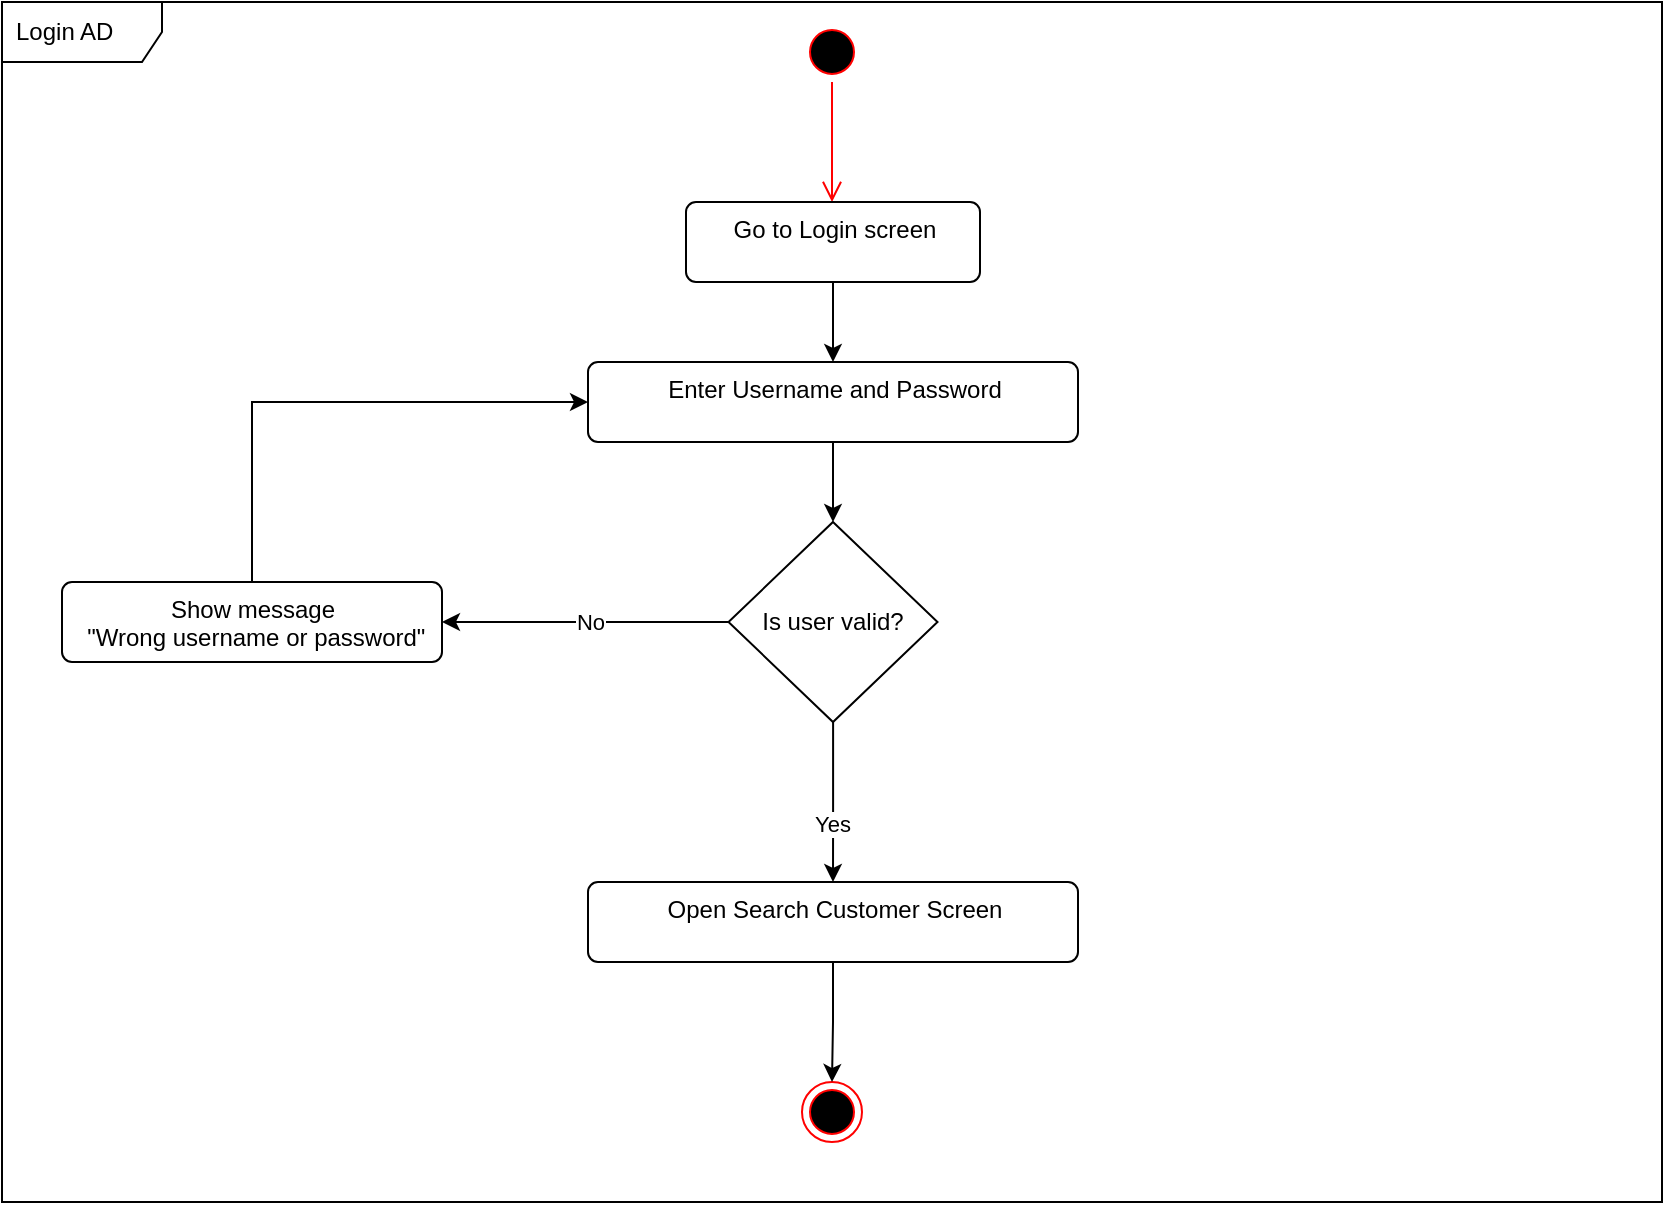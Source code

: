 <mxfile version="20.6.0" type="github">
  <diagram id="SmYG5MukR3YPICphpjvJ" name="Page-1">
    <mxGraphModel dx="1422" dy="762" grid="1" gridSize="10" guides="1" tooltips="1" connect="1" arrows="1" fold="1" page="1" pageScale="1" pageWidth="850" pageHeight="1100" math="0" shadow="0">
      <root>
        <mxCell id="0" />
        <mxCell id="1" parent="0" />
        <mxCell id="gSvsZ768YEgIuTtPmXqb-6" value="Login AD" style="shape=umlFrame;whiteSpace=wrap;html=1;width=80;height=30;boundedLbl=1;verticalAlign=middle;align=left;spacingLeft=5;" vertex="1" parent="1">
          <mxGeometry x="10" y="10" width="830" height="600" as="geometry" />
        </mxCell>
        <mxCell id="gSvsZ768YEgIuTtPmXqb-1" value="" style="ellipse;html=1;shape=startState;fillColor=#000000;strokeColor=#ff0000;" vertex="1" parent="1">
          <mxGeometry x="410" y="20" width="30" height="30" as="geometry" />
        </mxCell>
        <mxCell id="gSvsZ768YEgIuTtPmXqb-2" value="" style="edgeStyle=orthogonalEdgeStyle;html=1;verticalAlign=bottom;endArrow=open;endSize=8;strokeColor=#ff0000;rounded=0;" edge="1" source="gSvsZ768YEgIuTtPmXqb-1" parent="1">
          <mxGeometry relative="1" as="geometry">
            <mxPoint x="425" y="110" as="targetPoint" />
          </mxGeometry>
        </mxCell>
        <mxCell id="gSvsZ768YEgIuTtPmXqb-4" value="" style="ellipse;html=1;shape=endState;fillColor=#000000;strokeColor=#ff0000;" vertex="1" parent="1">
          <mxGeometry x="410" y="550" width="30" height="30" as="geometry" />
        </mxCell>
        <mxCell id="gSvsZ768YEgIuTtPmXqb-11" style="edgeStyle=orthogonalEdgeStyle;rounded=0;orthogonalLoop=1;jettySize=auto;html=1;entryX=0.5;entryY=0;entryDx=0;entryDy=0;" edge="1" parent="1" source="gSvsZ768YEgIuTtPmXqb-5" target="gSvsZ768YEgIuTtPmXqb-10">
          <mxGeometry relative="1" as="geometry" />
        </mxCell>
        <mxCell id="gSvsZ768YEgIuTtPmXqb-5" value="Enter Username and Password" style="html=1;align=center;verticalAlign=top;rounded=1;absoluteArcSize=1;arcSize=10;dashed=0;" vertex="1" parent="1">
          <mxGeometry x="303" y="190" width="245" height="40" as="geometry" />
        </mxCell>
        <mxCell id="gSvsZ768YEgIuTtPmXqb-8" style="edgeStyle=orthogonalEdgeStyle;rounded=0;orthogonalLoop=1;jettySize=auto;html=1;" edge="1" parent="1" source="gSvsZ768YEgIuTtPmXqb-7" target="gSvsZ768YEgIuTtPmXqb-5">
          <mxGeometry relative="1" as="geometry" />
        </mxCell>
        <mxCell id="gSvsZ768YEgIuTtPmXqb-7" value="Go to Login screen" style="html=1;align=center;verticalAlign=top;rounded=1;absoluteArcSize=1;arcSize=10;dashed=0;" vertex="1" parent="1">
          <mxGeometry x="352" y="110" width="147" height="40" as="geometry" />
        </mxCell>
        <mxCell id="gSvsZ768YEgIuTtPmXqb-13" style="edgeStyle=orthogonalEdgeStyle;rounded=0;orthogonalLoop=1;jettySize=auto;html=1;entryX=0.5;entryY=0;entryDx=0;entryDy=0;" edge="1" parent="1" source="gSvsZ768YEgIuTtPmXqb-10" target="gSvsZ768YEgIuTtPmXqb-12">
          <mxGeometry relative="1" as="geometry" />
        </mxCell>
        <mxCell id="gSvsZ768YEgIuTtPmXqb-22" value="Yes" style="edgeLabel;html=1;align=center;verticalAlign=middle;resizable=0;points=[];" vertex="1" connectable="0" parent="gSvsZ768YEgIuTtPmXqb-13">
          <mxGeometry x="0.263" y="-1" relative="1" as="geometry">
            <mxPoint as="offset" />
          </mxGeometry>
        </mxCell>
        <mxCell id="gSvsZ768YEgIuTtPmXqb-20" style="edgeStyle=orthogonalEdgeStyle;rounded=0;orthogonalLoop=1;jettySize=auto;html=1;entryX=1;entryY=0.5;entryDx=0;entryDy=0;" edge="1" parent="1" source="gSvsZ768YEgIuTtPmXqb-10" target="gSvsZ768YEgIuTtPmXqb-16">
          <mxGeometry relative="1" as="geometry" />
        </mxCell>
        <mxCell id="gSvsZ768YEgIuTtPmXqb-21" value="No" style="edgeLabel;html=1;align=center;verticalAlign=middle;resizable=0;points=[];" vertex="1" connectable="0" parent="gSvsZ768YEgIuTtPmXqb-20">
          <mxGeometry x="0.218" y="2" relative="1" as="geometry">
            <mxPoint x="17" y="-2" as="offset" />
          </mxGeometry>
        </mxCell>
        <mxCell id="gSvsZ768YEgIuTtPmXqb-10" value="Is user valid?" style="rhombus;whiteSpace=wrap;html=1;" vertex="1" parent="1">
          <mxGeometry x="373.25" y="270" width="104.5" height="100" as="geometry" />
        </mxCell>
        <mxCell id="gSvsZ768YEgIuTtPmXqb-24" style="edgeStyle=orthogonalEdgeStyle;rounded=0;orthogonalLoop=1;jettySize=auto;html=1;entryX=0.5;entryY=0;entryDx=0;entryDy=0;" edge="1" parent="1" source="gSvsZ768YEgIuTtPmXqb-12" target="gSvsZ768YEgIuTtPmXqb-4">
          <mxGeometry relative="1" as="geometry" />
        </mxCell>
        <mxCell id="gSvsZ768YEgIuTtPmXqb-12" value="Open Search Customer Screen" style="html=1;align=center;verticalAlign=top;rounded=1;absoluteArcSize=1;arcSize=10;dashed=0;" vertex="1" parent="1">
          <mxGeometry x="303" y="450" width="245" height="40" as="geometry" />
        </mxCell>
        <mxCell id="gSvsZ768YEgIuTtPmXqb-23" style="edgeStyle=orthogonalEdgeStyle;rounded=0;orthogonalLoop=1;jettySize=auto;html=1;entryX=0;entryY=0.5;entryDx=0;entryDy=0;" edge="1" parent="1" source="gSvsZ768YEgIuTtPmXqb-16" target="gSvsZ768YEgIuTtPmXqb-5">
          <mxGeometry relative="1" as="geometry">
            <Array as="points">
              <mxPoint x="135" y="210" />
            </Array>
          </mxGeometry>
        </mxCell>
        <mxCell id="gSvsZ768YEgIuTtPmXqb-16" value="Show message&lt;br&gt;&amp;nbsp;&quot;Wrong username or password&quot;" style="html=1;align=center;verticalAlign=top;rounded=1;absoluteArcSize=1;arcSize=10;dashed=0;" vertex="1" parent="1">
          <mxGeometry x="40" y="300" width="190" height="40" as="geometry" />
        </mxCell>
      </root>
    </mxGraphModel>
  </diagram>
</mxfile>
